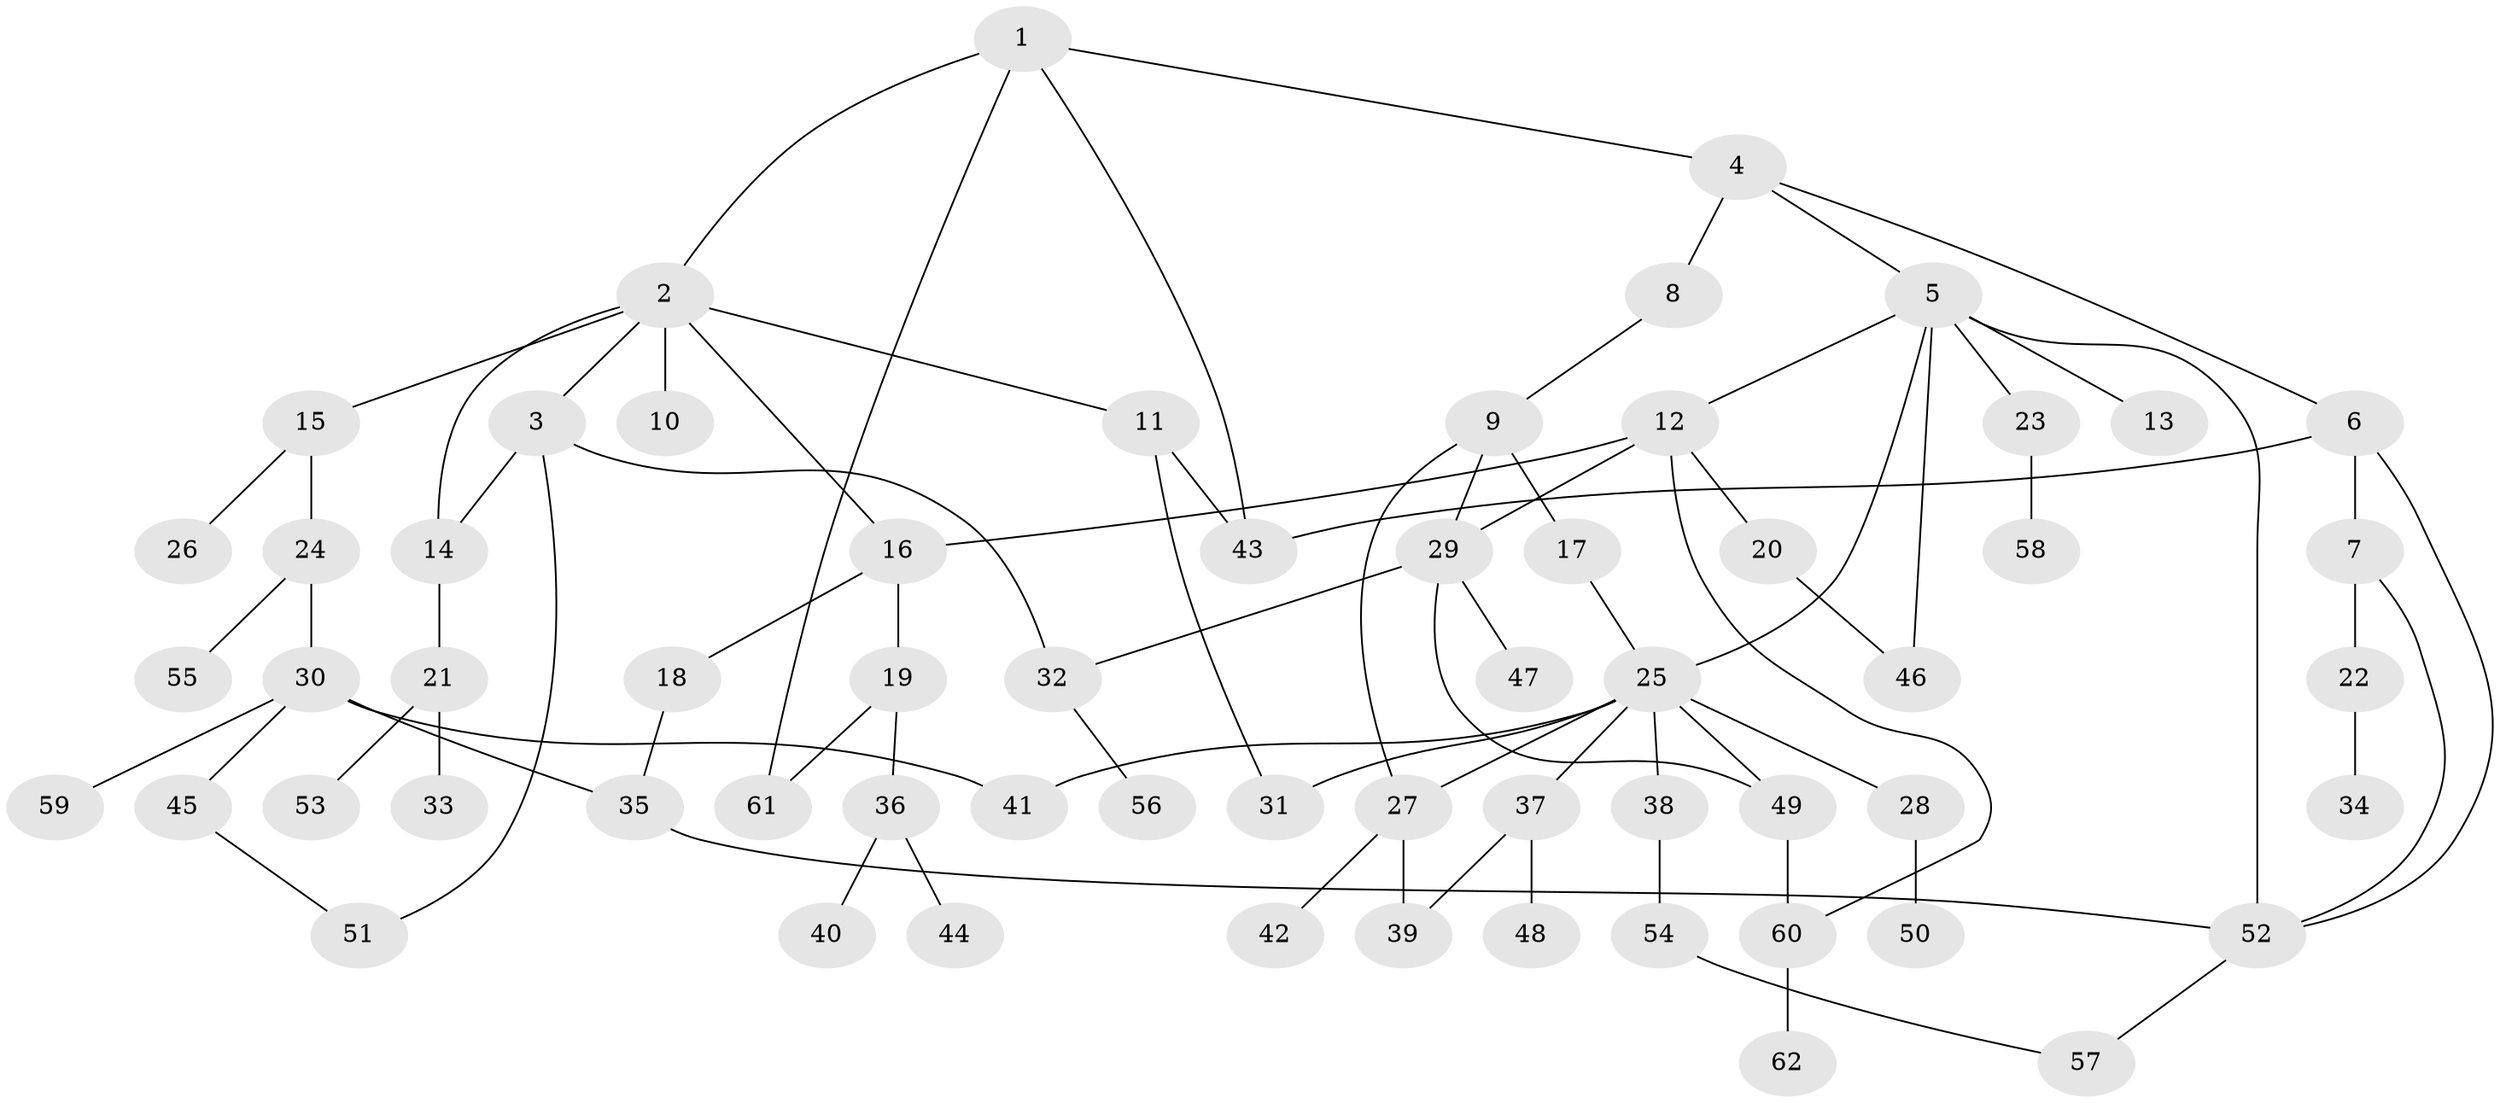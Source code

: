 // coarse degree distribution, {4: 0.2, 9: 0.05, 5: 0.05, 7: 0.025, 3: 0.075, 1: 0.35, 6: 0.025, 2: 0.225}
// Generated by graph-tools (version 1.1) at 2025/23/03/03/25 07:23:32]
// undirected, 62 vertices, 82 edges
graph export_dot {
graph [start="1"]
  node [color=gray90,style=filled];
  1;
  2;
  3;
  4;
  5;
  6;
  7;
  8;
  9;
  10;
  11;
  12;
  13;
  14;
  15;
  16;
  17;
  18;
  19;
  20;
  21;
  22;
  23;
  24;
  25;
  26;
  27;
  28;
  29;
  30;
  31;
  32;
  33;
  34;
  35;
  36;
  37;
  38;
  39;
  40;
  41;
  42;
  43;
  44;
  45;
  46;
  47;
  48;
  49;
  50;
  51;
  52;
  53;
  54;
  55;
  56;
  57;
  58;
  59;
  60;
  61;
  62;
  1 -- 2;
  1 -- 4;
  1 -- 43;
  1 -- 61;
  2 -- 3;
  2 -- 10;
  2 -- 11;
  2 -- 14;
  2 -- 15;
  2 -- 16;
  3 -- 32;
  3 -- 51;
  3 -- 14;
  4 -- 5;
  4 -- 6;
  4 -- 8;
  5 -- 12;
  5 -- 13;
  5 -- 23;
  5 -- 46;
  5 -- 25;
  5 -- 52;
  6 -- 7;
  6 -- 52;
  6 -- 43;
  7 -- 22;
  7 -- 52;
  8 -- 9;
  9 -- 17;
  9 -- 29;
  9 -- 27;
  11 -- 31;
  11 -- 43;
  12 -- 20;
  12 -- 60;
  12 -- 29;
  12 -- 16;
  14 -- 21;
  15 -- 24;
  15 -- 26;
  16 -- 18;
  16 -- 19;
  17 -- 25;
  18 -- 35;
  19 -- 36;
  19 -- 61;
  20 -- 46;
  21 -- 33;
  21 -- 53;
  22 -- 34;
  23 -- 58;
  24 -- 30;
  24 -- 55;
  25 -- 27;
  25 -- 28;
  25 -- 37;
  25 -- 38;
  25 -- 41;
  25 -- 49;
  25 -- 31;
  27 -- 42;
  27 -- 39;
  28 -- 50;
  29 -- 32;
  29 -- 47;
  29 -- 49;
  30 -- 45;
  30 -- 59;
  30 -- 41;
  30 -- 35;
  32 -- 56;
  35 -- 52;
  36 -- 40;
  36 -- 44;
  37 -- 39;
  37 -- 48;
  38 -- 54;
  45 -- 51;
  49 -- 60;
  52 -- 57;
  54 -- 57;
  60 -- 62;
}

